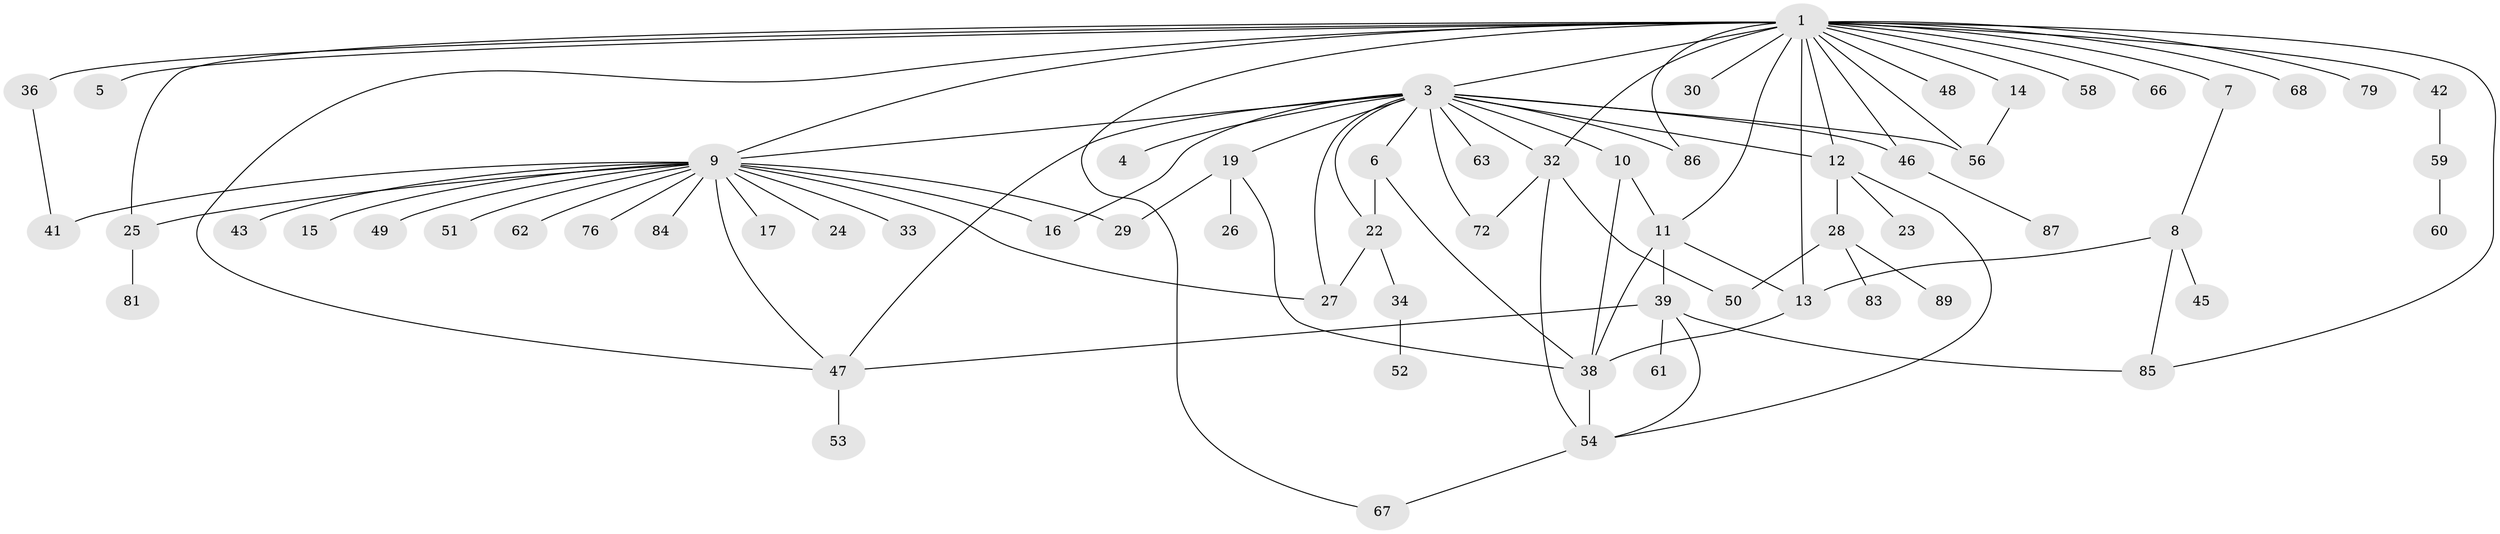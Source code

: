 // original degree distribution, {7: 0.02247191011235955, 21: 0.011235955056179775, 17: 0.011235955056179775, 1: 0.449438202247191, 2: 0.2247191011235955, 4: 0.10112359550561797, 3: 0.0898876404494382, 5: 0.033707865168539325, 9: 0.011235955056179775, 6: 0.033707865168539325, 12: 0.011235955056179775}
// Generated by graph-tools (version 1.1) at 2025/41/03/06/25 10:41:50]
// undirected, 65 vertices, 96 edges
graph export_dot {
graph [start="1"]
  node [color=gray90,style=filled];
  1 [super="+2"];
  3 [super="+88"];
  4;
  5 [super="+78"];
  6 [super="+64"];
  7 [super="+18"];
  8 [super="+31"];
  9 [super="+20"];
  10 [super="+44"];
  11 [super="+69"];
  12 [super="+21"];
  13 [super="+40"];
  14;
  15;
  16;
  17;
  19 [super="+55"];
  22 [super="+74"];
  23;
  24 [super="+37"];
  25 [super="+35"];
  26;
  27 [super="+73"];
  28 [super="+70"];
  29;
  30;
  32 [super="+71"];
  33;
  34;
  36;
  38;
  39 [super="+77"];
  41;
  42;
  43;
  45;
  46 [super="+80"];
  47 [super="+75"];
  48;
  49;
  50 [super="+65"];
  51;
  52;
  53;
  54 [super="+82"];
  56 [super="+57"];
  58;
  59;
  60;
  61;
  62;
  63;
  66;
  67;
  68;
  72;
  76;
  79;
  81;
  83;
  84;
  85;
  86;
  87;
  89;
  1 -- 3;
  1 -- 32 [weight=2];
  1 -- 42;
  1 -- 46;
  1 -- 48;
  1 -- 58;
  1 -- 66;
  1 -- 67;
  1 -- 68;
  1 -- 5;
  1 -- 7;
  1 -- 9;
  1 -- 11;
  1 -- 12 [weight=2];
  1 -- 13;
  1 -- 14;
  1 -- 79;
  1 -- 85;
  1 -- 86;
  1 -- 25;
  1 -- 30;
  1 -- 36;
  1 -- 47;
  1 -- 56;
  3 -- 4;
  3 -- 6;
  3 -- 10;
  3 -- 16;
  3 -- 19;
  3 -- 22;
  3 -- 27;
  3 -- 32;
  3 -- 46;
  3 -- 47;
  3 -- 56;
  3 -- 63;
  3 -- 86;
  3 -- 9;
  3 -- 72;
  3 -- 12;
  6 -- 38;
  6 -- 22;
  7 -- 8;
  8 -- 45;
  8 -- 85;
  8 -- 13;
  9 -- 15;
  9 -- 17;
  9 -- 24 [weight=2];
  9 -- 43;
  9 -- 49;
  9 -- 76;
  9 -- 84;
  9 -- 33;
  9 -- 41;
  9 -- 16;
  9 -- 51;
  9 -- 27;
  9 -- 29;
  9 -- 62;
  9 -- 47;
  9 -- 25;
  10 -- 11;
  10 -- 38;
  11 -- 38;
  11 -- 39;
  11 -- 13;
  12 -- 54;
  12 -- 23;
  12 -- 28;
  13 -- 38;
  14 -- 56;
  19 -- 26;
  19 -- 29;
  19 -- 38;
  22 -- 34;
  22 -- 27;
  25 -- 81;
  28 -- 83;
  28 -- 89;
  28 -- 50;
  32 -- 50;
  32 -- 72;
  32 -- 54;
  34 -- 52;
  36 -- 41;
  38 -- 54;
  39 -- 61;
  39 -- 54;
  39 -- 85;
  39 -- 47;
  42 -- 59;
  46 -- 87;
  47 -- 53;
  54 -- 67;
  59 -- 60;
}
